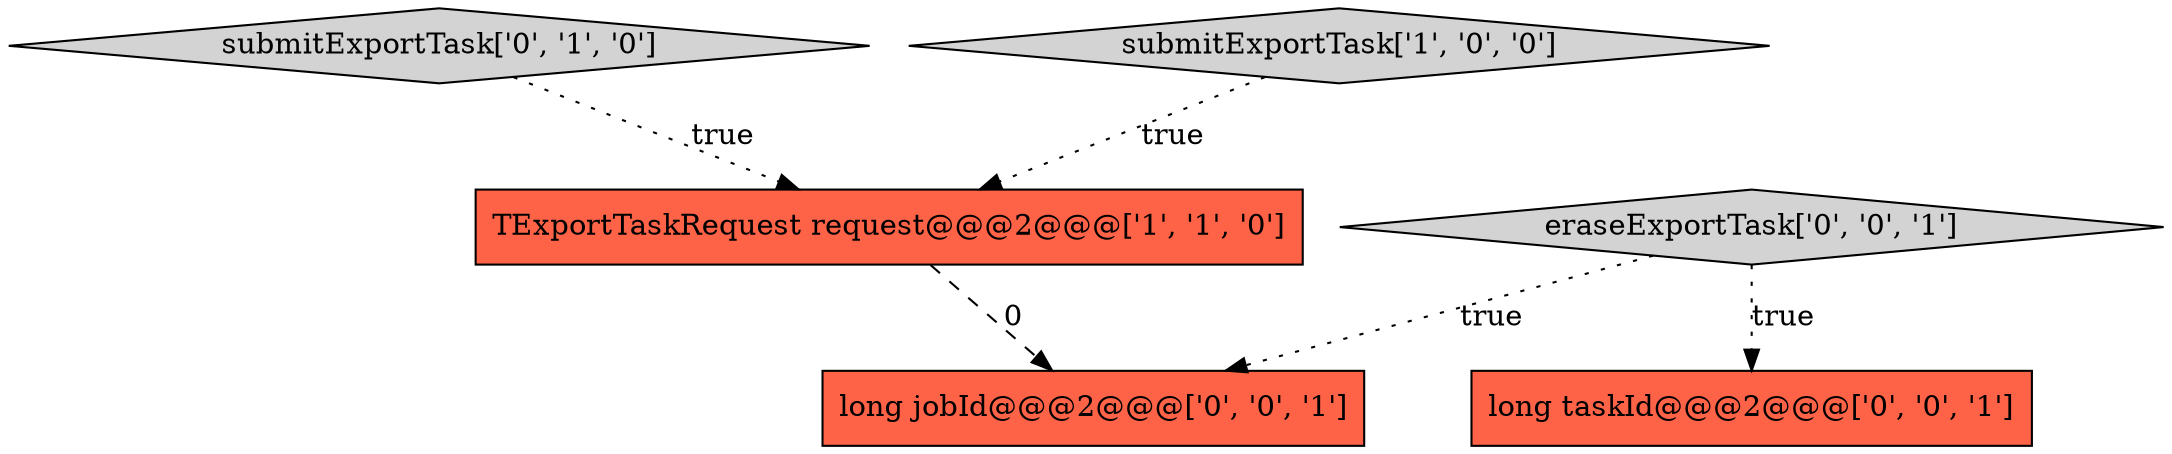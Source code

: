 digraph {
2 [style = filled, label = "submitExportTask['0', '1', '0']", fillcolor = lightgray, shape = diamond image = "AAA0AAABBB2BBB"];
3 [style = filled, label = "eraseExportTask['0', '0', '1']", fillcolor = lightgray, shape = diamond image = "AAA0AAABBB3BBB"];
5 [style = filled, label = "long jobId@@@2@@@['0', '0', '1']", fillcolor = tomato, shape = box image = "AAA0AAABBB3BBB"];
1 [style = filled, label = "TExportTaskRequest request@@@2@@@['1', '1', '0']", fillcolor = tomato, shape = box image = "AAA0AAABBB1BBB"];
0 [style = filled, label = "submitExportTask['1', '0', '0']", fillcolor = lightgray, shape = diamond image = "AAA0AAABBB1BBB"];
4 [style = filled, label = "long taskId@@@2@@@['0', '0', '1']", fillcolor = tomato, shape = box image = "AAA0AAABBB3BBB"];
3->4 [style = dotted, label="true"];
3->5 [style = dotted, label="true"];
1->5 [style = dashed, label="0"];
2->1 [style = dotted, label="true"];
0->1 [style = dotted, label="true"];
}
